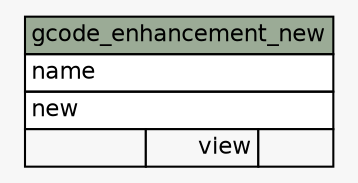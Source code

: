 // dot 2.20.2 on Linux 2.6.32-42-generic-pae
// SchemaSpy rev 590
digraph "gcode_enhancement_new" {
  graph [
    rankdir="RL"
    bgcolor="#f7f7f7"
    nodesep="0.18"
    ranksep="0.46"
    fontname="Helvetica"
    fontsize="11"
  ];
  node [
    fontname="Helvetica"
    fontsize="11"
    shape="plaintext"
  ];
  edge [
    arrowsize="0.8"
  ];
  "gcode_enhancement_new" [
    label=<
    <TABLE BORDER="0" CELLBORDER="1" CELLSPACING="0" BGCOLOR="#ffffff">
      <TR><TD COLSPAN="3" BGCOLOR="#9bab96" ALIGN="CENTER">gcode_enhancement_new</TD></TR>
      <TR><TD PORT="name" COLSPAN="3" ALIGN="LEFT">name</TD></TR>
      <TR><TD PORT="new" COLSPAN="3" ALIGN="LEFT">new</TD></TR>
      <TR><TD ALIGN="LEFT" BGCOLOR="#f7f7f7">  </TD><TD ALIGN="RIGHT" BGCOLOR="#f7f7f7">view</TD><TD ALIGN="RIGHT" BGCOLOR="#f7f7f7">  </TD></TR>
    </TABLE>>
    URL="tables/gcode_enhancement_new.html"
    tooltip="gcode_enhancement_new"
  ];
}
